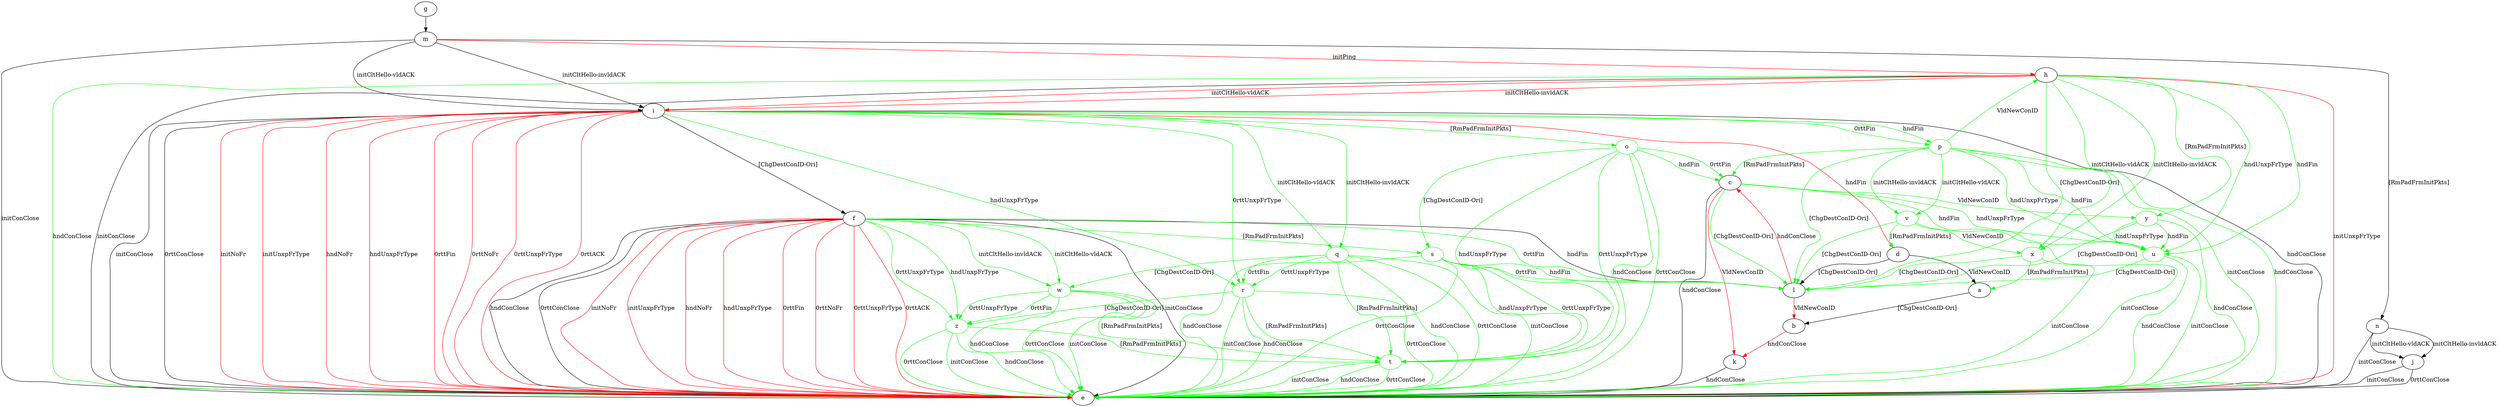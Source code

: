 digraph "" {
	a -> b	[key=0,
		label="[ChgDestConID-Ori] "];
	b -> k	[key=0,
		color=red,
		label="hndConClose "];
	c -> e	[key=0,
		label="hndConClose "];
	c -> k	[key=0,
		color=red,
		label="VldNewConID "];
	c -> l	[key=0,
		color=green,
		label="[ChgDestConID-Ori] "];
	u	[color=green];
	c -> u	[key=0,
		color=green,
		label="hndFin "];
	c -> u	[key=1,
		color=green,
		label="hndUnxpFrType "];
	y	[color=green];
	c -> y	[key=0,
		color=green,
		label="VldNewConID "];
	d -> a	[key=0,
		label="VldNewConID "];
	d -> l	[key=0,
		label="[ChgDestConID-Ori] "];
	f -> e	[key=0,
		label="initConClose "];
	f -> e	[key=1,
		label="hndConClose "];
	f -> e	[key=2,
		label="0rttConClose "];
	f -> e	[key=3,
		color=red,
		label="initNoFr "];
	f -> e	[key=4,
		color=red,
		label="initUnxpFrType "];
	f -> e	[key=5,
		color=red,
		label="hndNoFr "];
	f -> e	[key=6,
		color=red,
		label="hndUnxpFrType "];
	f -> e	[key=7,
		color=red,
		label="0rttFin "];
	f -> e	[key=8,
		color=red,
		label="0rttNoFr "];
	f -> e	[key=9,
		color=red,
		label="0rttUnxpFrType "];
	f -> e	[key=10,
		color=red,
		label="0rttACK "];
	f -> l	[key=0,
		label="hndFin "];
	f -> l	[key=1,
		color=green,
		label="0rttFin "];
	s	[color=green];
	f -> s	[key=0,
		color=green,
		label="[RmPadFrmInitPkts] "];
	w	[color=green];
	f -> w	[key=0,
		color=green,
		label="initCltHello-vldACK "];
	f -> w	[key=1,
		color=green,
		label="initCltHello-invldACK "];
	z	[color=green];
	f -> z	[key=0,
		color=green,
		label="hndUnxpFrType "];
	f -> z	[key=1,
		color=green,
		label="0rttUnxpFrType "];
	g -> m	[key=0];
	h -> e	[key=0,
		label="initConClose "];
	h -> e	[key=1,
		color=green,
		label="hndConClose "];
	h -> e	[key=2,
		color=red,
		label="initUnxpFrType "];
	h -> i	[key=0,
		color=red,
		label="initCltHello-vldACK "];
	h -> i	[key=1,
		color=red,
		label="initCltHello-invldACK "];
	h -> l	[key=0,
		color=green,
		label="[ChgDestConID-Ori] "];
	h -> u	[key=0,
		color=green,
		label="hndFin "];
	h -> u	[key=1,
		color=green,
		label="hndUnxpFrType "];
	x	[color=green];
	h -> x	[key=0,
		color=green,
		label="initCltHello-vldACK "];
	h -> x	[key=1,
		color=green,
		label="initCltHello-invldACK "];
	h -> y	[key=0,
		color=green,
		label="[RmPadFrmInitPkts] "];
	i -> d	[key=0,
		color=red,
		label="hndFin "];
	i -> e	[key=0,
		label="initConClose "];
	i -> e	[key=1,
		label="hndConClose "];
	i -> e	[key=2,
		label="0rttConClose "];
	i -> e	[key=3,
		color=red,
		label="initNoFr "];
	i -> e	[key=4,
		color=red,
		label="initUnxpFrType "];
	i -> e	[key=5,
		color=red,
		label="hndNoFr "];
	i -> e	[key=6,
		color=red,
		label="hndUnxpFrType "];
	i -> e	[key=7,
		color=red,
		label="0rttFin "];
	i -> e	[key=8,
		color=red,
		label="0rttNoFr "];
	i -> e	[key=9,
		color=red,
		label="0rttUnxpFrType "];
	i -> e	[key=10,
		color=red,
		label="0rttACK "];
	i -> f	[key=0,
		label="[ChgDestConID-Ori] "];
	o	[color=green];
	i -> o	[key=0,
		color=green,
		label="[RmPadFrmInitPkts] "];
	p	[color=green];
	i -> p	[key=0,
		color=green,
		label="hndFin "];
	i -> p	[key=1,
		color=green,
		label="0rttFin "];
	q	[color=green];
	i -> q	[key=0,
		color=green,
		label="initCltHello-vldACK "];
	i -> q	[key=1,
		color=green,
		label="initCltHello-invldACK "];
	r	[color=green];
	i -> r	[key=0,
		color=green,
		label="hndUnxpFrType "];
	i -> r	[key=1,
		color=green,
		label="0rttUnxpFrType "];
	j -> e	[key=0,
		label="initConClose "];
	j -> e	[key=1,
		label="0rttConClose "];
	k -> e	[key=0,
		label="hndConClose "];
	l -> b	[key=0,
		color=red,
		label="VldNewConID "];
	l -> c	[key=0,
		color=red,
		label="hndConClose "];
	m -> e	[key=0,
		label="initConClose "];
	m -> h	[key=0,
		color=red,
		label="initPing "];
	m -> i	[key=0,
		label="initCltHello-vldACK "];
	m -> i	[key=1,
		label="initCltHello-invldACK "];
	m -> n	[key=0,
		label="[RmPadFrmInitPkts] "];
	n -> e	[key=0,
		label="initConClose "];
	n -> j	[key=0,
		label="initCltHello-vldACK "];
	n -> j	[key=1,
		label="initCltHello-invldACK "];
	o -> c	[key=0,
		color=green,
		label="hndFin "];
	o -> c	[key=1,
		color=green,
		label="0rttFin "];
	o -> e	[key=0,
		color=green,
		label="hndConClose "];
	o -> e	[key=1,
		color=green,
		label="0rttConClose "];
	o -> s	[key=0,
		color=green,
		label="[ChgDestConID-Ori] "];
	t	[color=green];
	o -> t	[key=0,
		color=green,
		label="hndUnxpFrType "];
	o -> t	[key=1,
		color=green,
		label="0rttUnxpFrType "];
	p -> c	[key=0,
		color=green,
		label="[RmPadFrmInitPkts] "];
	p -> e	[key=0,
		color=green,
		label="initConClose "];
	p -> e	[key=1,
		color=green,
		label="hndConClose "];
	p -> h	[key=0,
		color=green,
		label="VldNewConID "];
	p -> l	[key=0,
		color=green,
		label="[ChgDestConID-Ori] "];
	p -> u	[key=0,
		color=green,
		label="hndFin "];
	p -> u	[key=1,
		color=green,
		label="hndUnxpFrType "];
	v	[color=green];
	p -> v	[key=0,
		color=green,
		label="initCltHello-vldACK "];
	p -> v	[key=1,
		color=green,
		label="initCltHello-invldACK "];
	q -> e	[key=0,
		color=green,
		label="initConClose "];
	q -> e	[key=1,
		color=green,
		label="hndConClose "];
	q -> e	[key=2,
		color=green,
		label="0rttConClose "];
	q -> r	[key=0,
		color=green,
		label="0rttFin "];
	q -> r	[key=1,
		color=green,
		label="0rttUnxpFrType "];
	q -> t	[key=0,
		color=green,
		label="[RmPadFrmInitPkts] "];
	q -> w	[key=0,
		color=green,
		label="[ChgDestConID-Ori] "];
	r -> e	[key=0,
		color=green,
		label="initConClose "];
	r -> e	[key=1,
		color=green,
		label="hndConClose "];
	r -> e	[key=2,
		color=green,
		label="0rttConClose "];
	r -> t	[key=0,
		color=green,
		label="[RmPadFrmInitPkts] "];
	r -> z	[key=0,
		color=green,
		label="[ChgDestConID-Ori] "];
	s -> e	[key=0,
		color=green,
		label="hndConClose "];
	s -> e	[key=1,
		color=green,
		label="0rttConClose "];
	s -> l	[key=0,
		color=green,
		label="hndFin "];
	s -> l	[key=1,
		color=green,
		label="0rttFin "];
	s -> t	[key=0,
		color=green,
		label="hndUnxpFrType "];
	s -> t	[key=1,
		color=green,
		label="0rttUnxpFrType "];
	t -> e	[key=0,
		color=green,
		label="initConClose "];
	t -> e	[key=1,
		color=green,
		label="hndConClose "];
	t -> e	[key=2,
		color=green,
		label="0rttConClose "];
	u -> e	[key=0,
		color=green,
		label="initConClose "];
	u -> e	[key=1,
		color=green,
		label="hndConClose "];
	u -> l	[key=0,
		color=green,
		label="[ChgDestConID-Ori] "];
	v -> d	[key=0,
		color=green,
		label="[RmPadFrmInitPkts] "];
	v -> e	[key=0,
		color=green,
		label="initConClose "];
	v -> l	[key=0,
		color=green,
		label="[ChgDestConID-Ori] "];
	v -> x	[key=0,
		color=green,
		label="VldNewConID "];
	w -> e	[key=0,
		color=green,
		label="initConClose "];
	w -> e	[key=1,
		color=green,
		label="hndConClose "];
	w -> e	[key=2,
		color=green,
		label="0rttConClose "];
	w -> t	[key=0,
		color=green,
		label="[RmPadFrmInitPkts] "];
	w -> z	[key=0,
		color=green,
		label="0rttFin "];
	w -> z	[key=1,
		color=green,
		label="0rttUnxpFrType "];
	x -> a	[key=0,
		color=green,
		label="[RmPadFrmInitPkts] "];
	x -> e	[key=0,
		color=green,
		label="initConClose "];
	x -> l	[key=0,
		color=green,
		label="[ChgDestConID-Ori] "];
	y -> e	[key=0,
		color=green,
		label="hndConClose "];
	y -> l	[key=0,
		color=green,
		label="[ChgDestConID-Ori] "];
	y -> u	[key=0,
		color=green,
		label="hndFin "];
	y -> u	[key=1,
		color=green,
		label="hndUnxpFrType "];
	z -> e	[key=0,
		color=green,
		label="initConClose "];
	z -> e	[key=1,
		color=green,
		label="hndConClose "];
	z -> e	[key=2,
		color=green,
		label="0rttConClose "];
	z -> t	[key=0,
		color=green,
		label="[RmPadFrmInitPkts] "];
}

